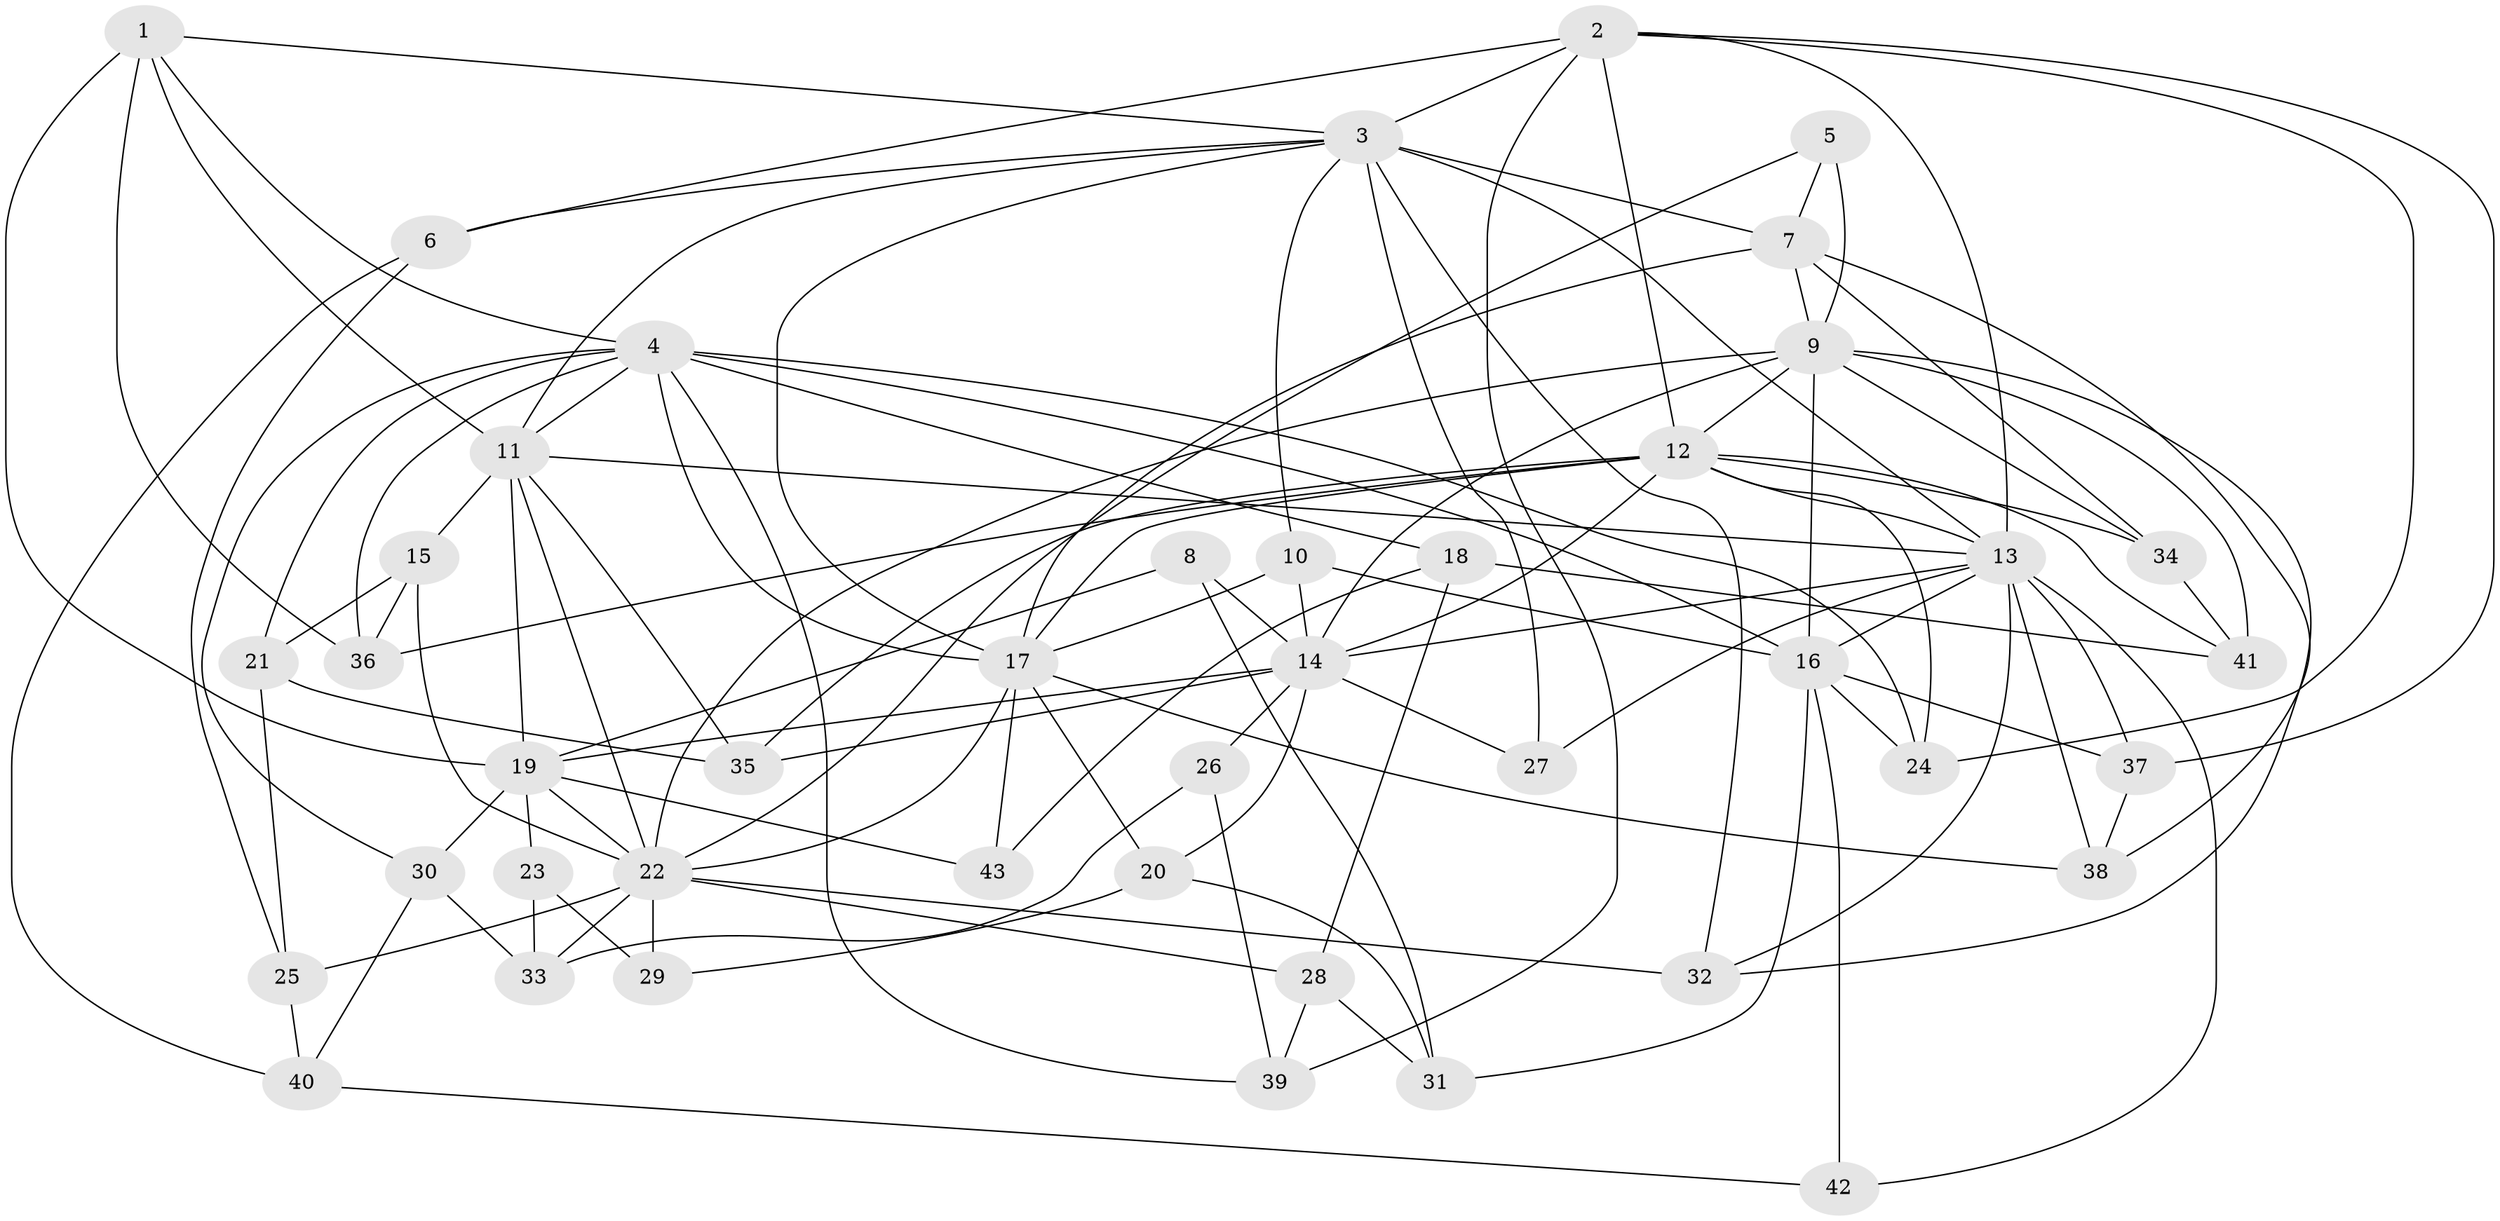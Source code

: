// original degree distribution, {4: 1.0}
// Generated by graph-tools (version 1.1) at 2025/53/03/04/25 22:53:42]
// undirected, 43 vertices, 115 edges
graph export_dot {
  node [color=gray90,style=filled];
  1;
  2;
  3;
  4;
  5;
  6;
  7;
  8;
  9;
  10;
  11;
  12;
  13;
  14;
  15;
  16;
  17;
  18;
  19;
  20;
  21;
  22;
  23;
  24;
  25;
  26;
  27;
  28;
  29;
  30;
  31;
  32;
  33;
  34;
  35;
  36;
  37;
  38;
  39;
  40;
  41;
  42;
  43;
  1 -- 3 [weight=1.0];
  1 -- 4 [weight=1.0];
  1 -- 11 [weight=1.0];
  1 -- 19 [weight=2.0];
  1 -- 36 [weight=1.0];
  2 -- 3 [weight=2.0];
  2 -- 6 [weight=1.0];
  2 -- 12 [weight=1.0];
  2 -- 13 [weight=1.0];
  2 -- 24 [weight=1.0];
  2 -- 37 [weight=1.0];
  2 -- 39 [weight=1.0];
  3 -- 6 [weight=1.0];
  3 -- 7 [weight=2.0];
  3 -- 10 [weight=1.0];
  3 -- 11 [weight=1.0];
  3 -- 13 [weight=1.0];
  3 -- 17 [weight=1.0];
  3 -- 27 [weight=1.0];
  3 -- 32 [weight=1.0];
  4 -- 11 [weight=1.0];
  4 -- 16 [weight=1.0];
  4 -- 17 [weight=1.0];
  4 -- 18 [weight=1.0];
  4 -- 21 [weight=1.0];
  4 -- 24 [weight=1.0];
  4 -- 30 [weight=1.0];
  4 -- 36 [weight=1.0];
  4 -- 39 [weight=1.0];
  5 -- 7 [weight=1.0];
  5 -- 9 [weight=2.0];
  5 -- 22 [weight=1.0];
  6 -- 25 [weight=1.0];
  6 -- 40 [weight=1.0];
  7 -- 9 [weight=2.0];
  7 -- 17 [weight=1.0];
  7 -- 34 [weight=1.0];
  7 -- 38 [weight=1.0];
  8 -- 14 [weight=2.0];
  8 -- 19 [weight=1.0];
  8 -- 31 [weight=1.0];
  9 -- 12 [weight=1.0];
  9 -- 14 [weight=1.0];
  9 -- 16 [weight=2.0];
  9 -- 22 [weight=1.0];
  9 -- 32 [weight=1.0];
  9 -- 34 [weight=1.0];
  9 -- 41 [weight=1.0];
  10 -- 14 [weight=1.0];
  10 -- 16 [weight=1.0];
  10 -- 17 [weight=1.0];
  11 -- 13 [weight=1.0];
  11 -- 15 [weight=1.0];
  11 -- 19 [weight=3.0];
  11 -- 22 [weight=1.0];
  11 -- 35 [weight=1.0];
  12 -- 13 [weight=1.0];
  12 -- 14 [weight=1.0];
  12 -- 17 [weight=1.0];
  12 -- 24 [weight=1.0];
  12 -- 34 [weight=1.0];
  12 -- 35 [weight=1.0];
  12 -- 36 [weight=1.0];
  12 -- 41 [weight=1.0];
  13 -- 14 [weight=1.0];
  13 -- 16 [weight=1.0];
  13 -- 27 [weight=2.0];
  13 -- 32 [weight=1.0];
  13 -- 37 [weight=1.0];
  13 -- 38 [weight=1.0];
  13 -- 42 [weight=1.0];
  14 -- 19 [weight=1.0];
  14 -- 20 [weight=1.0];
  14 -- 26 [weight=2.0];
  14 -- 27 [weight=1.0];
  14 -- 35 [weight=1.0];
  15 -- 21 [weight=1.0];
  15 -- 22 [weight=1.0];
  15 -- 36 [weight=1.0];
  16 -- 24 [weight=1.0];
  16 -- 31 [weight=1.0];
  16 -- 37 [weight=1.0];
  16 -- 42 [weight=2.0];
  17 -- 20 [weight=1.0];
  17 -- 22 [weight=1.0];
  17 -- 38 [weight=1.0];
  17 -- 43 [weight=2.0];
  18 -- 28 [weight=1.0];
  18 -- 41 [weight=1.0];
  18 -- 43 [weight=1.0];
  19 -- 22 [weight=1.0];
  19 -- 23 [weight=2.0];
  19 -- 30 [weight=1.0];
  19 -- 43 [weight=1.0];
  20 -- 29 [weight=1.0];
  20 -- 31 [weight=1.0];
  21 -- 25 [weight=1.0];
  21 -- 35 [weight=1.0];
  22 -- 25 [weight=1.0];
  22 -- 28 [weight=1.0];
  22 -- 29 [weight=2.0];
  22 -- 32 [weight=1.0];
  22 -- 33 [weight=1.0];
  23 -- 29 [weight=1.0];
  23 -- 33 [weight=1.0];
  25 -- 40 [weight=1.0];
  26 -- 33 [weight=1.0];
  26 -- 39 [weight=1.0];
  28 -- 31 [weight=1.0];
  28 -- 39 [weight=1.0];
  30 -- 33 [weight=1.0];
  30 -- 40 [weight=1.0];
  34 -- 41 [weight=1.0];
  37 -- 38 [weight=1.0];
  40 -- 42 [weight=1.0];
}
